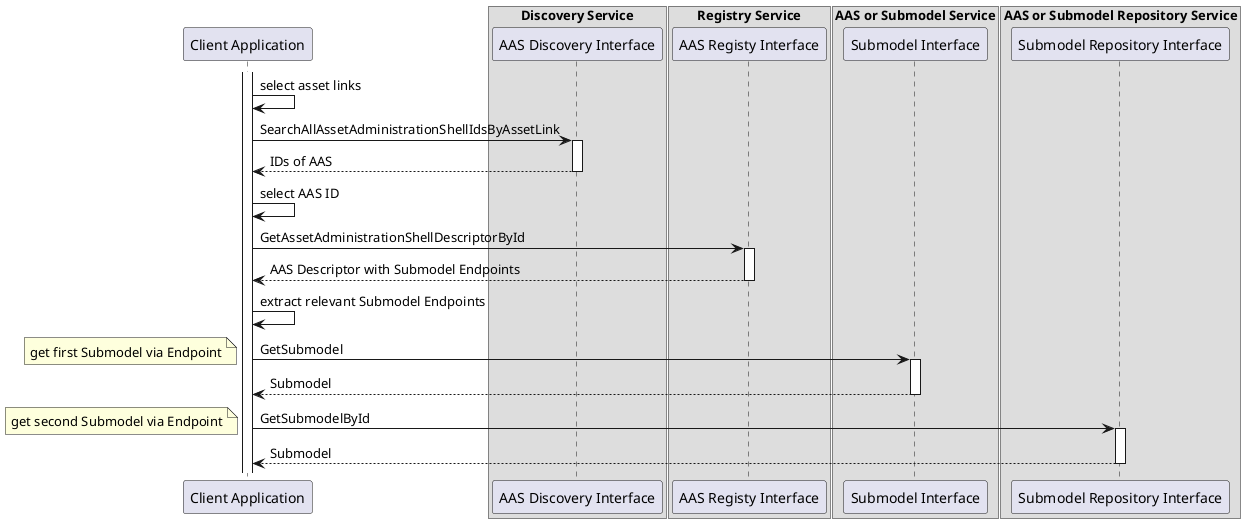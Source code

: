 @startuml
participant Client as "Client Application"


box "Discovery Service"
  participant AASDiscovery as "AAS Discovery Interface"
end box

box "Registry Service"
   participant AASRegistry as "AAS Registy Interface"
end box

box "AAS or Submodel Service"
  participant iSM as "Submodel Interface"
end box

box "AAS or Submodel Repository Service"
  participant SMRepo as "Submodel Repository Interface"
end box

activate Client
Client -> Client : select asset links

Client -> AASDiscovery: SearchAllAssetAdministrationShellIdsByAssetLink
activate AASDiscovery
Client <-- AASDiscovery : IDs of AAS
deactivate AASDiscovery
Client -> Client : select AAS ID


Client -> AASRegistry : GetAssetAdministrationShellDescriptorById
activate AASRegistry
Client <-- AASRegistry : AAS Descriptor with Submodel Endpoints
deactivate AASRegistry
Client -> Client : extract relevant Submodel Endpoints


Client -> iSM : GetSubmodel
activate iSM
note left
get first Submodel via Endpoint
end note
Client <-- iSM : Submodel
deactivate iSM

Client -> SMRepo: GetSubmodelById
activate SMRepo
note left
get second Submodel via Endpoint
end note
Client <-- SMRepo : Submodel
deactivate SMRepo

@enduml